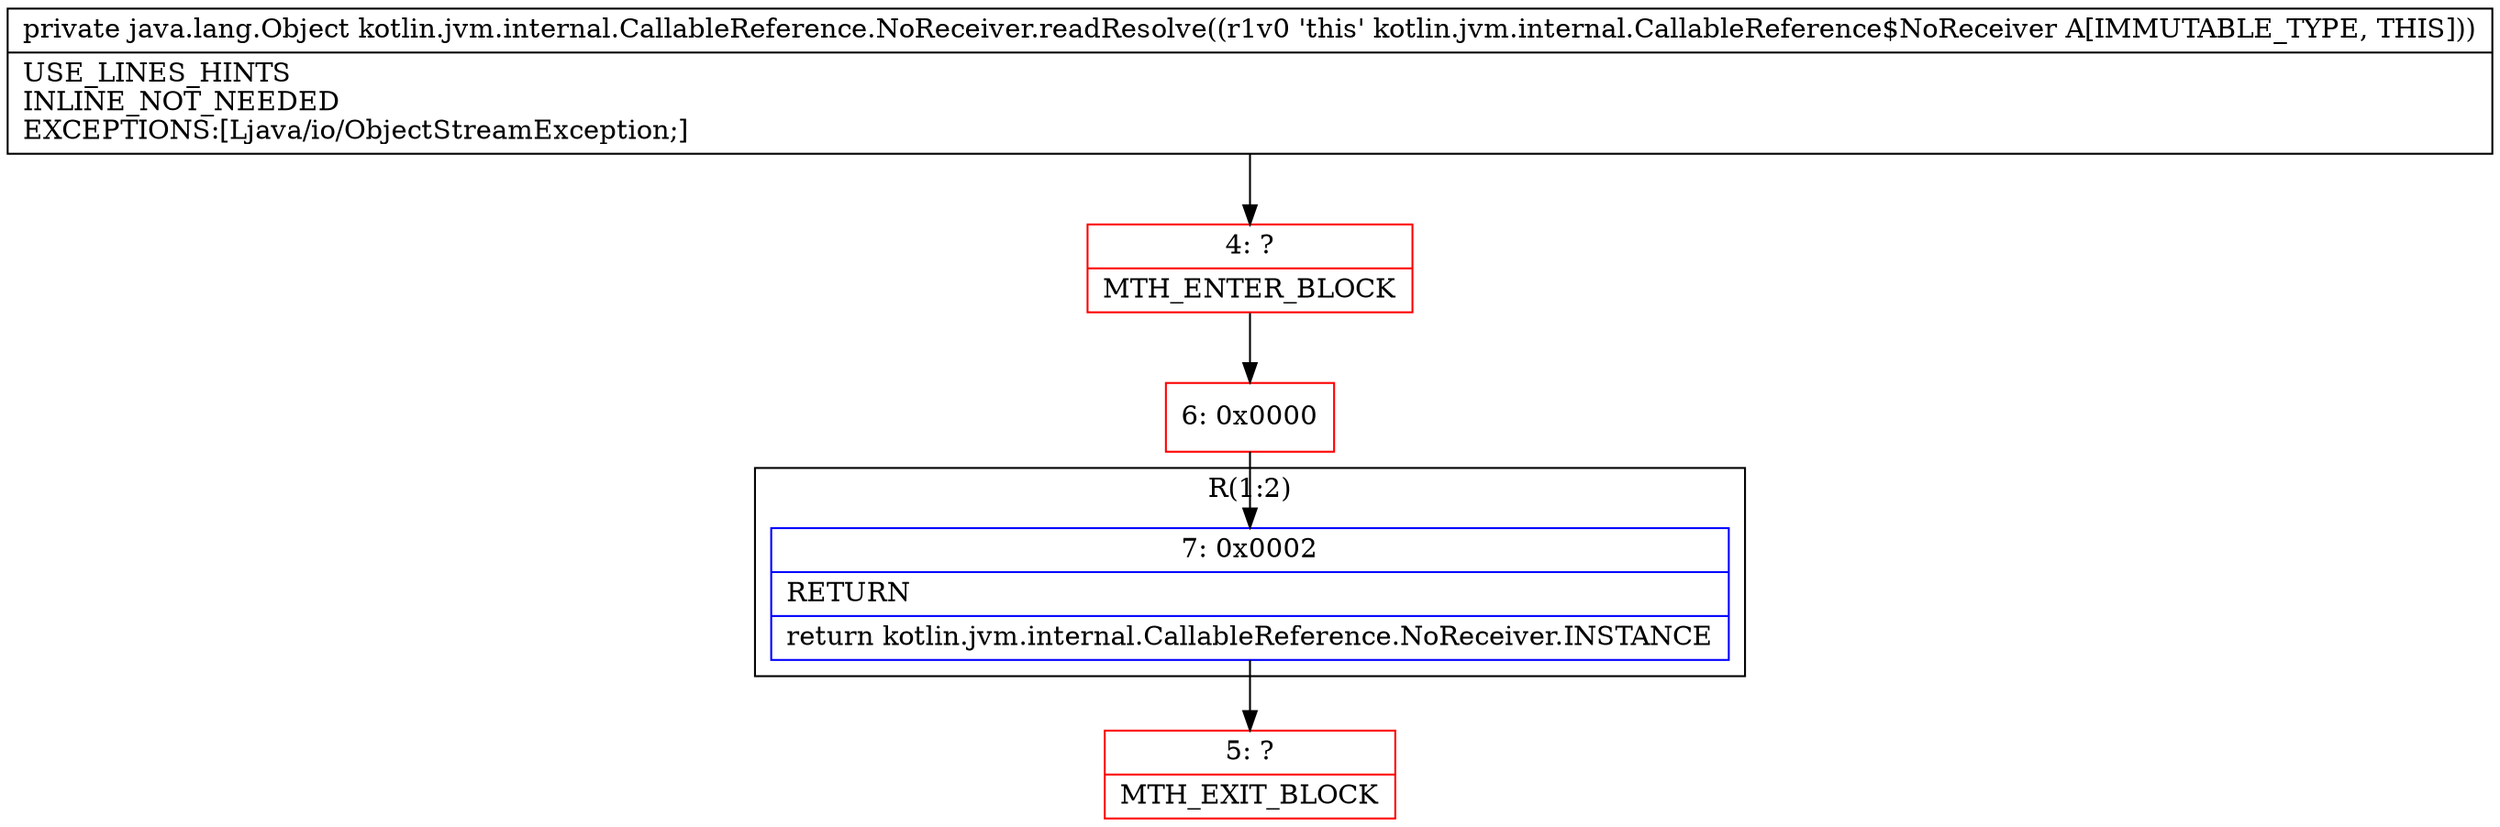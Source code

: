 digraph "CFG forkotlin.jvm.internal.CallableReference.NoReceiver.readResolve()Ljava\/lang\/Object;" {
subgraph cluster_Region_589157336 {
label = "R(1:2)";
node [shape=record,color=blue];
Node_7 [shape=record,label="{7\:\ 0x0002|RETURN\l|return kotlin.jvm.internal.CallableReference.NoReceiver.INSTANCE\l}"];
}
Node_4 [shape=record,color=red,label="{4\:\ ?|MTH_ENTER_BLOCK\l}"];
Node_6 [shape=record,color=red,label="{6\:\ 0x0000}"];
Node_5 [shape=record,color=red,label="{5\:\ ?|MTH_EXIT_BLOCK\l}"];
MethodNode[shape=record,label="{private java.lang.Object kotlin.jvm.internal.CallableReference.NoReceiver.readResolve((r1v0 'this' kotlin.jvm.internal.CallableReference$NoReceiver A[IMMUTABLE_TYPE, THIS]))  | USE_LINES_HINTS\lINLINE_NOT_NEEDED\lEXCEPTIONS:[Ljava\/io\/ObjectStreamException;]\l}"];
MethodNode -> Node_4;Node_7 -> Node_5;
Node_4 -> Node_6;
Node_6 -> Node_7;
}


